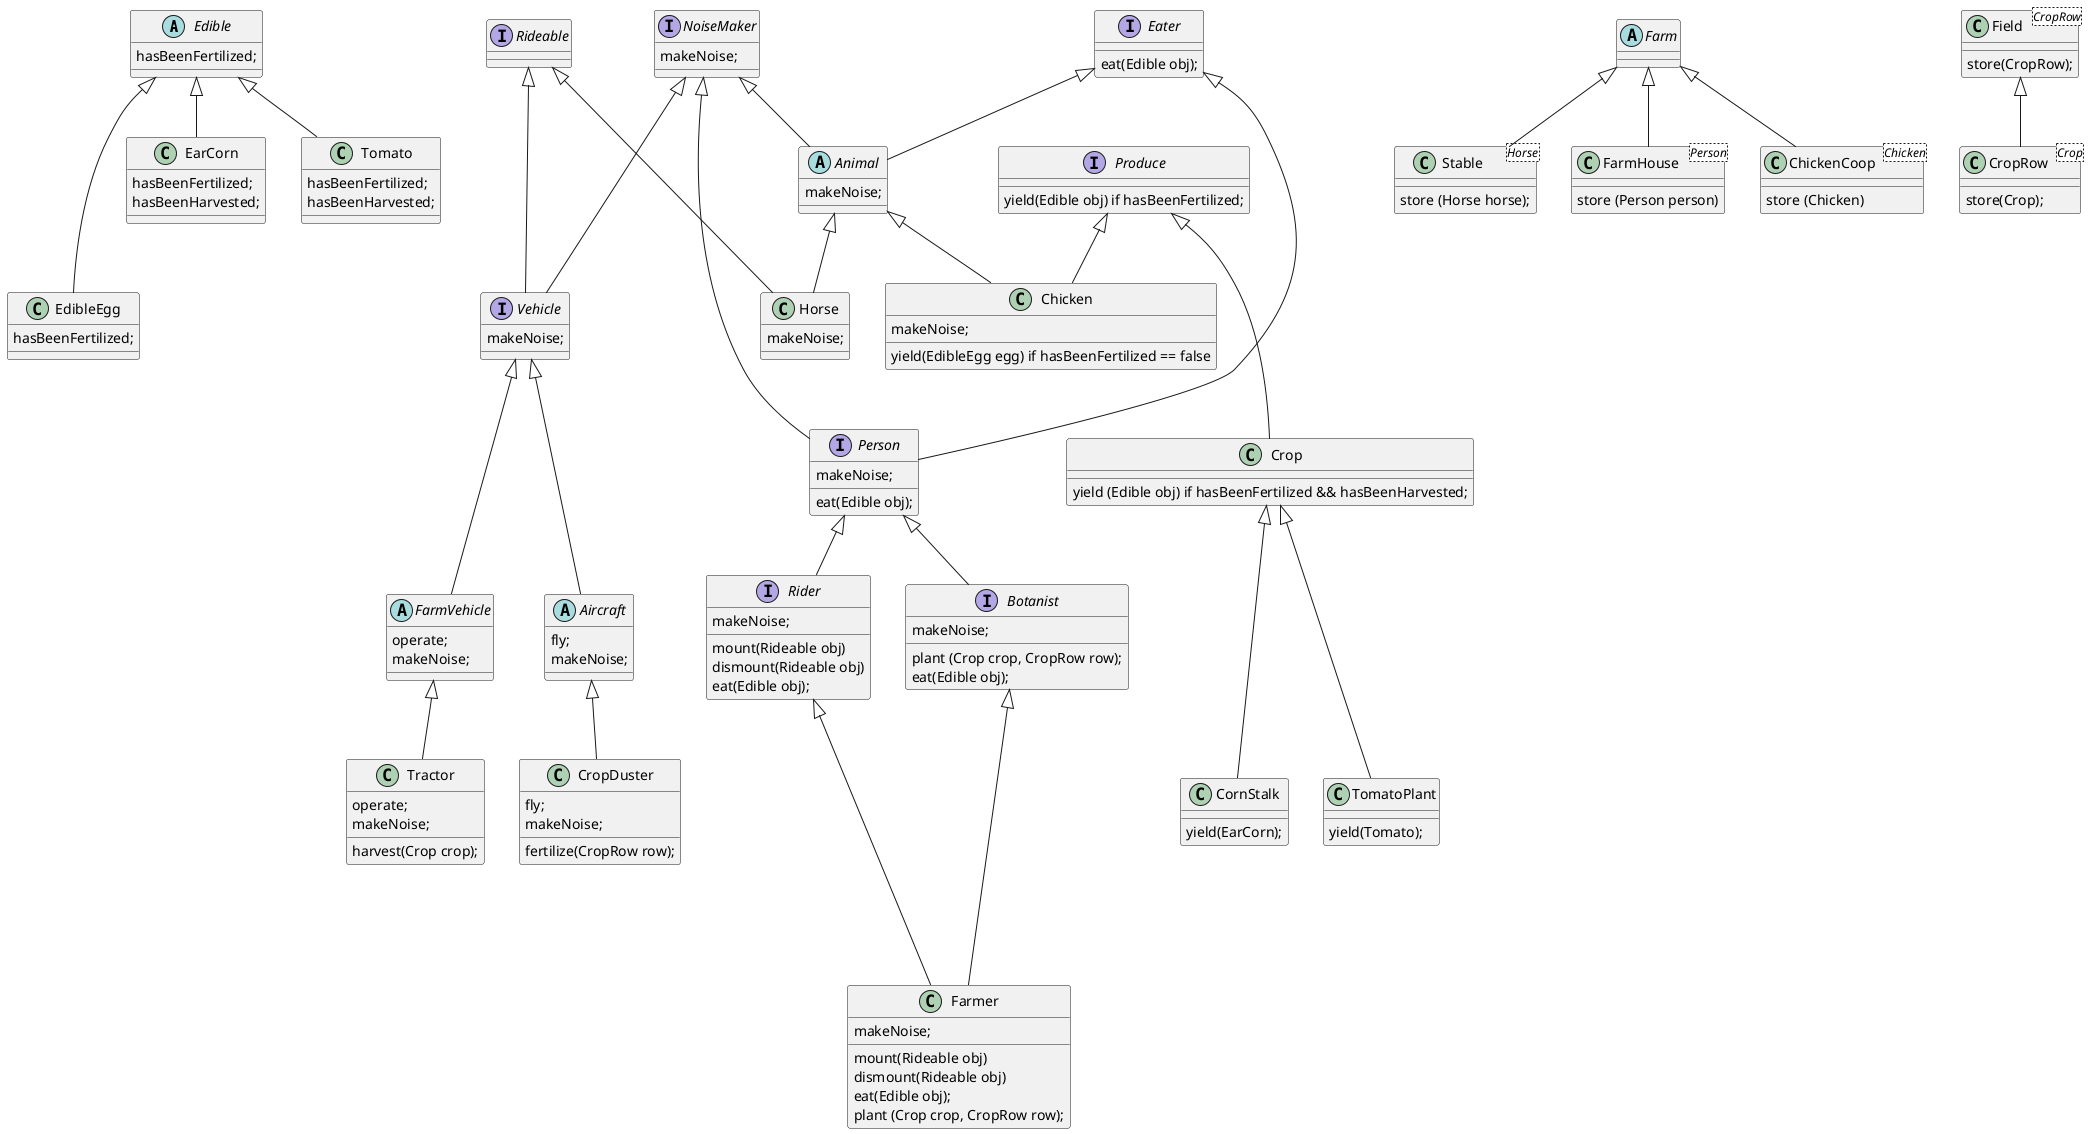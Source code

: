 @startuml
'https://plantuml.com/class-diagram

abstract class Edible{
hasBeenFertilized;
}
abstract class Animal {
makeNoise;
}
abstract class FarmVehicle {
operate;
makeNoise;
}
abstract class Aircraft {
fly;
makeNoise;
}
abstract class Farm {
}

interface Eater {
eat(Edible obj);
}
interface NoiseMaker {
makeNoise;
}
interface Rideable {}
interface Produce {
yield(Edible obj) if hasBeenFertilized;
}
interface Vehicle {
makeNoise;
}
interface Person {
eat(Edible obj);
makeNoise;
}
interface Rider {
mount(Rideable obj)
dismount(Rideable obj)
eat(Edible obj);
makeNoise;
}
interface Botanist {
plant (Crop crop, CropRow row);
eat(Edible obj);
makeNoise;
}

class Horse {
makeNoise;
}
class Chicken {
makeNoise;
yield(EdibleEgg egg) if hasBeenFertilized == false
}
class EdibleEgg {
hasBeenFertilized;
}
class Field<CropRow> {
store(CropRow);
}
class CropRow<Crop> {
store(Crop);
}
class Crop {
yield (Edible obj) if hasBeenFertilized && hasBeenHarvested;
}
class CornStalk {
yield(EarCorn);
}
class EarCorn {
hasBeenFertilized;
hasBeenHarvested;
}
class TomatoPlant {
yield(Tomato);
}
class Tomato {
hasBeenFertilized;
hasBeenHarvested;
}
class Tractor {
harvest(Crop crop);
operate;
makeNoise;
}
class CropDuster {
fertilize(CropRow row);
fly;
makeNoise;
}
class Farmer {
mount(Rideable obj)
dismount(Rideable obj)
eat(Edible obj);
makeNoise;
plant (Crop crop, CropRow row);
}
class Stable<Horse> {
store (Horse horse);
}
class FarmHouse<Person> {
store (Person person)
}
class ChickenCoop<Chicken> {
store (Chicken)
}



Eater <|-- Animal
NoiseMaker <|-- Animal

Animal <|-- Horse
Rideable <|-- Horse

Animal <|-- Chicken
Produce <|-- Chicken

Person <|-- Rider
Person <|-- Botanist

Field <|-- CropRow

NoiseMaker <|--- Vehicle
Rideable <|--- Vehicle

Vehicle <|--- Aircraft
Vehicle <|--- FarmVehicle

Produce <|--- Crop

Crop <|--- CornStalk
Crop <|--- TomatoPlant

Edible <|-- EarCorn
Edible <|-- Tomato
Edible <|--- EdibleEgg

NoiseMaker <|---- Person
Eater <|---- Person

FarmVehicle <|-- Tractor
Aircraft <|-- CropDuster

Botanist <|---- Farmer
Rider <|---- Farmer

Farm <|-- FarmHouse
Farm <|-- ChickenCoop
Farm <|-- Stable

@enduml